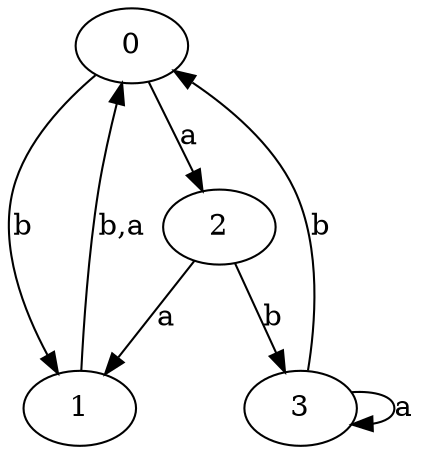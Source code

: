 digraph {
 ranksep=0.5;
 d2tdocpreamble = "\usetikzlibrary{automata}";
 d2tfigpreamble = "\tikzstyle{every state}= [ draw=blue!50,very thick,fill=blue!20]  \tikzstyle{auto}= [fill=white]";
 node [style="state"];
 edge [lblstyle="auto",topath="bend right", len=4  ]
  "0" [label="0",style = "state, accepting"];
  "1" [label="1",];
  "2" [label="2",style = "state, initial"];
  "3" [label="3",];
  "0" -> "1" [label="b"];
  "0" -> "2" [label="a"];
  "1" -> "0" [label="b,a"];
  "2" -> "1" [label="a"];
  "2" -> "3" [label="b"];
  "3" -> "0" [label="b"];
  "3" -> "3" [label="a",topath="loop above"];
}